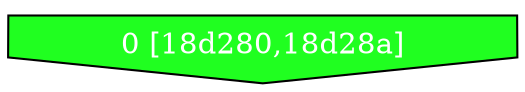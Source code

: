 diGraph libnss3{
	libnss3_0  [style=filled fillcolor="#20FF20" fontcolor="#ffffff" shape=invhouse label="0 [18d280,18d28a]"]


}